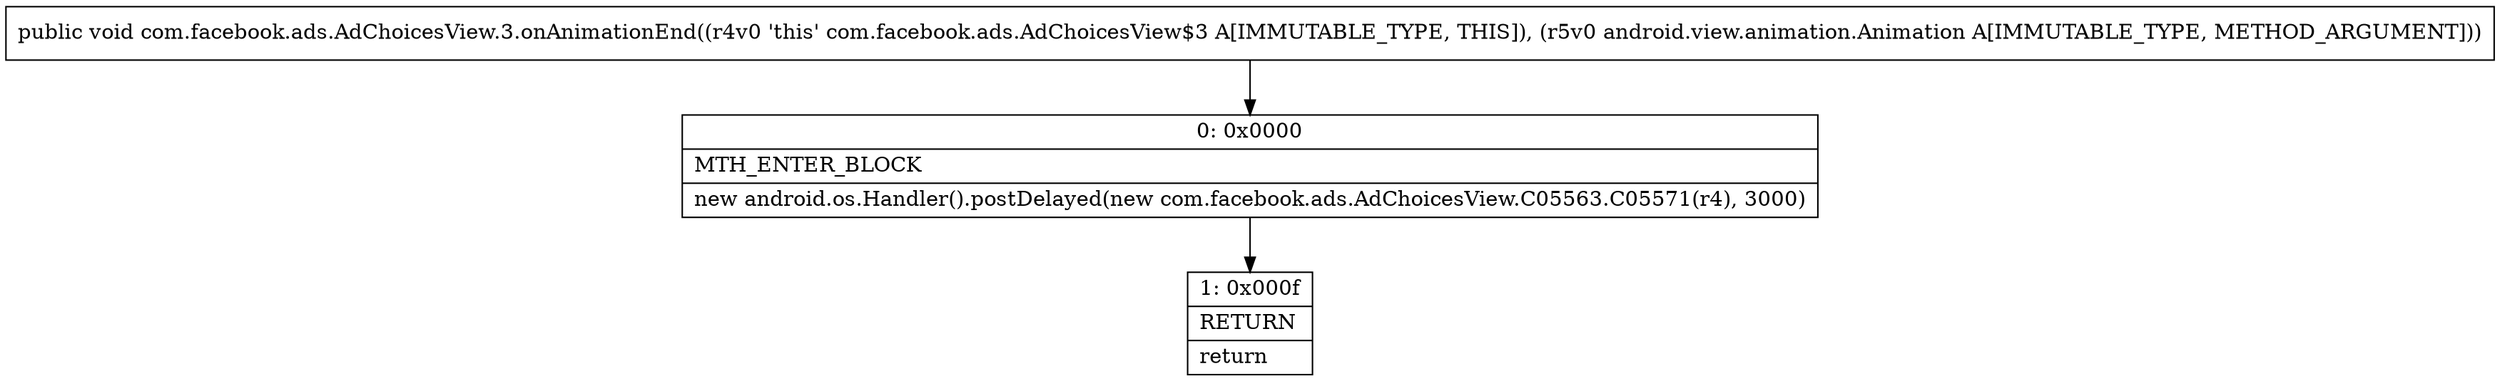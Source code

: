 digraph "CFG forcom.facebook.ads.AdChoicesView.3.onAnimationEnd(Landroid\/view\/animation\/Animation;)V" {
Node_0 [shape=record,label="{0\:\ 0x0000|MTH_ENTER_BLOCK\l|new android.os.Handler().postDelayed(new com.facebook.ads.AdChoicesView.C05563.C05571(r4), 3000)\l}"];
Node_1 [shape=record,label="{1\:\ 0x000f|RETURN\l|return\l}"];
MethodNode[shape=record,label="{public void com.facebook.ads.AdChoicesView.3.onAnimationEnd((r4v0 'this' com.facebook.ads.AdChoicesView$3 A[IMMUTABLE_TYPE, THIS]), (r5v0 android.view.animation.Animation A[IMMUTABLE_TYPE, METHOD_ARGUMENT])) }"];
MethodNode -> Node_0;
Node_0 -> Node_1;
}

